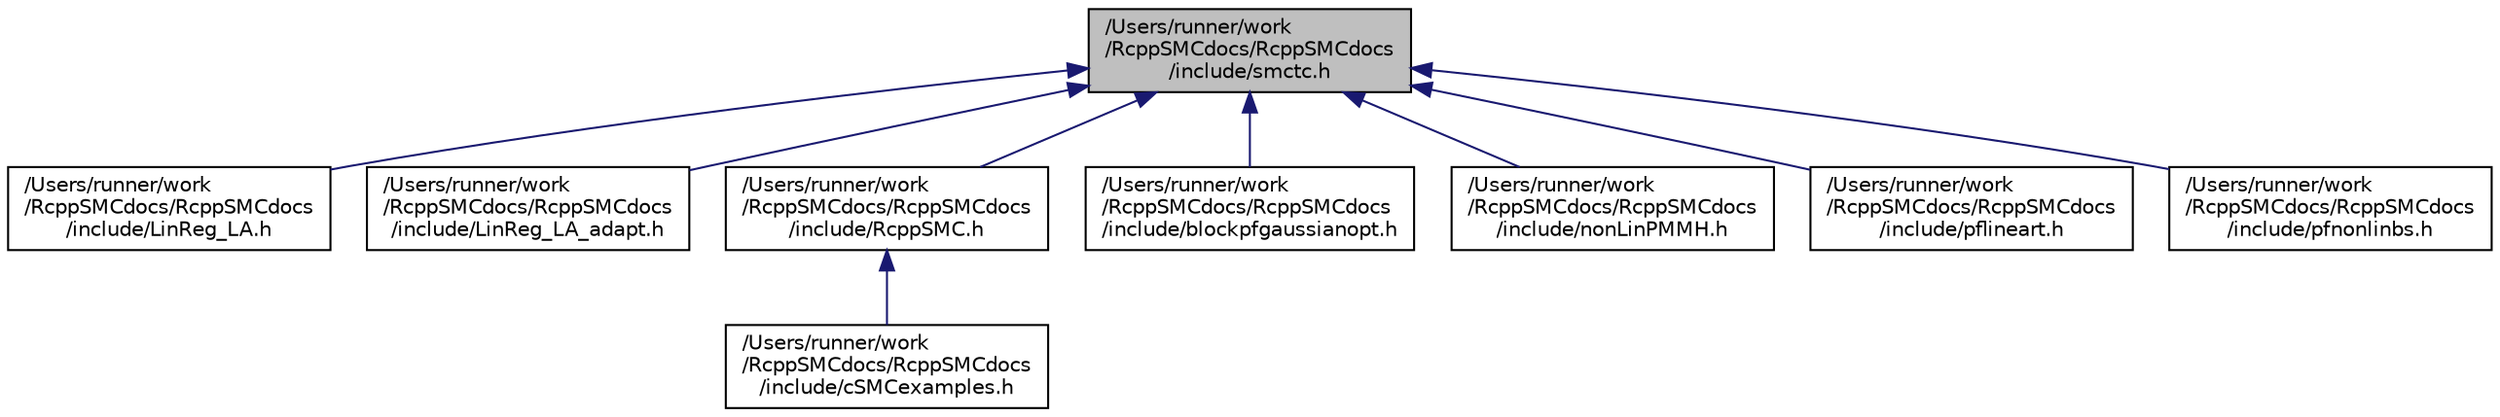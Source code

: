 digraph "/Users/runner/work/RcppSMCdocs/RcppSMCdocs/include/smctc.h"
{
 // LATEX_PDF_SIZE
  edge [fontname="Helvetica",fontsize="10",labelfontname="Helvetica",labelfontsize="10"];
  node [fontname="Helvetica",fontsize="10",shape=record];
  Node1 [label="/Users/runner/work\l/RcppSMCdocs/RcppSMCdocs\l/include/smctc.h",height=0.2,width=0.4,color="black", fillcolor="grey75", style="filled", fontcolor="black",tooltip="The main header file for SMCTC."];
  Node1 -> Node2 [dir="back",color="midnightblue",fontsize="10",style="solid",fontname="Helvetica"];
  Node2 [label="/Users/runner/work\l/RcppSMCdocs/RcppSMCdocs\l/include/LinReg_LA.h",height=0.2,width=0.4,color="black", fillcolor="white", style="filled",URL="$LinReg__LA_8h.html",tooltip=" "];
  Node1 -> Node3 [dir="back",color="midnightblue",fontsize="10",style="solid",fontname="Helvetica"];
  Node3 [label="/Users/runner/work\l/RcppSMCdocs/RcppSMCdocs\l/include/LinReg_LA_adapt.h",height=0.2,width=0.4,color="black", fillcolor="white", style="filled",URL="$LinReg__LA__adapt_8h.html",tooltip=" "];
  Node1 -> Node4 [dir="back",color="midnightblue",fontsize="10",style="solid",fontname="Helvetica"];
  Node4 [label="/Users/runner/work\l/RcppSMCdocs/RcppSMCdocs\l/include/RcppSMC.h",height=0.2,width=0.4,color="black", fillcolor="white", style="filled",URL="$RcppSMC_8h.html",tooltip=" "];
  Node4 -> Node5 [dir="back",color="midnightblue",fontsize="10",style="solid",fontname="Helvetica"];
  Node5 [label="/Users/runner/work\l/RcppSMCdocs/RcppSMCdocs\l/include/cSMCexamples.h",height=0.2,width=0.4,color="black", fillcolor="white", style="filled",URL="$cSMCexamples_8h.html",tooltip=" "];
  Node1 -> Node6 [dir="back",color="midnightblue",fontsize="10",style="solid",fontname="Helvetica"];
  Node6 [label="/Users/runner/work\l/RcppSMCdocs/RcppSMCdocs\l/include/blockpfgaussianopt.h",height=0.2,width=0.4,color="black", fillcolor="white", style="filled",URL="$blockpfgaussianopt_8h.html",tooltip=" "];
  Node1 -> Node7 [dir="back",color="midnightblue",fontsize="10",style="solid",fontname="Helvetica"];
  Node7 [label="/Users/runner/work\l/RcppSMCdocs/RcppSMCdocs\l/include/nonLinPMMH.h",height=0.2,width=0.4,color="black", fillcolor="white", style="filled",URL="$nonLinPMMH_8h.html",tooltip=" "];
  Node1 -> Node8 [dir="back",color="midnightblue",fontsize="10",style="solid",fontname="Helvetica"];
  Node8 [label="/Users/runner/work\l/RcppSMCdocs/RcppSMCdocs\l/include/pflineart.h",height=0.2,width=0.4,color="black", fillcolor="white", style="filled",URL="$pflineart_8h.html",tooltip=" "];
  Node1 -> Node9 [dir="back",color="midnightblue",fontsize="10",style="solid",fontname="Helvetica"];
  Node9 [label="/Users/runner/work\l/RcppSMCdocs/RcppSMCdocs\l/include/pfnonlinbs.h",height=0.2,width=0.4,color="black", fillcolor="white", style="filled",URL="$pfnonlinbs_8h.html",tooltip=" "];
}
